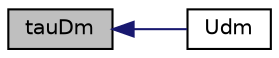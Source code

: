digraph "tauDm"
{
  bgcolor="transparent";
  edge [fontname="Helvetica",fontsize="10",labelfontname="Helvetica",labelfontsize="10"];
  node [fontname="Helvetica",fontsize="10",shape=record];
  rankdir="LR";
  Node1 [label="tauDm",height=0.2,width=0.4,color="black", fillcolor="grey75", style="filled", fontcolor="black"];
  Node1 -> Node2 [dir="back",color="midnightblue",fontsize="10",style="solid",fontname="Helvetica"];
  Node2 [label="Udm",height=0.2,width=0.4,color="black",URL="$a02199.html#a1dab01d0b348934d6ba99bf048c5485b",tooltip="Return the diffusion velocity of the dispersed phase. "];
}
